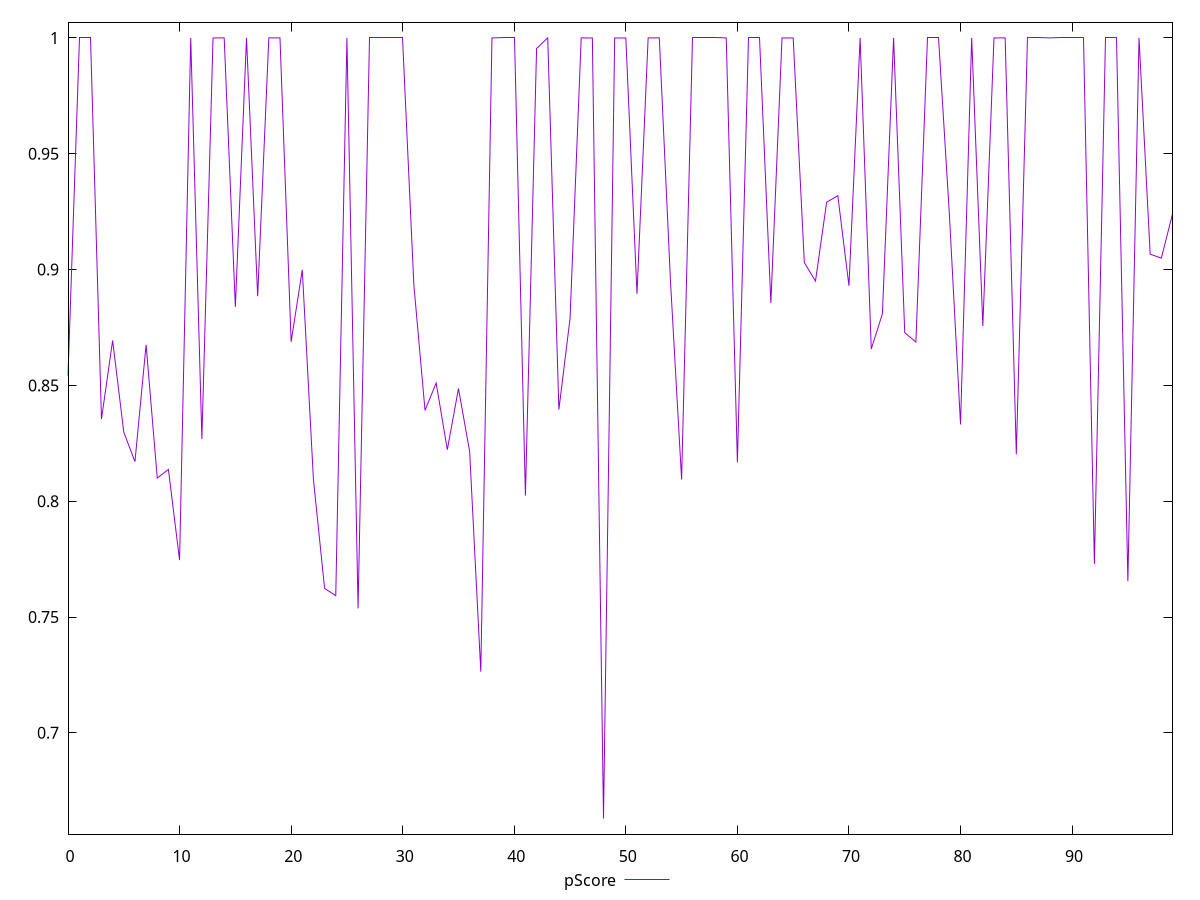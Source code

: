 reset

$pScore <<EOF
0 0.8541858679607344
1 0.9999991383424105
2 0.9999991924329614
3 0.8354520078010058
4 0.8693743979205676
5 0.8297784632557814
6 0.8170798653332646
7 0.8675060186257603
8 0.8100020793671299
9 0.8137168650175307
10 0.7745685315443427
11 0.9999994095340343
12 0.8268599553764435
13 0.9999835160068853
14 0.999999261288818
15 0.8839271216196133
16 0.9999966970477272
17 0.8884905956888085
18 0.9999996634011246
19 0.9999994242719548
20 0.8688381477924136
21 0.899902796738237
22 0.8092452908731791
23 0.7623587695346437
24 0.7592071834018219
25 0.9999995658448333
26 0.7537202538611427
27 0.9999976267273115
28 0.9999977258687183
29 0.9999991249802458
30 0.9999976957208603
31 0.8933981692678373
32 0.8392034661987743
33 0.8510183369607196
34 0.8222328063025072
35 0.8486654414615816
36 0.8213962002291998
37 0.7263896605349043
38 0.9999580948214509
39 0.9999994825785357
40 0.999999216591309
41 0.8024081171701245
42 0.9954318990976867
43 0.9999976628999092
44 0.8395579304659845
45 0.878967878331067
46 0.9999993926917434
47 0.9999700967018932
48 0.6630169676431161
49 0.9999669558492446
50 0.9999777611364058
51 0.8895154635841497
52 0.9999984564386433
53 0.9999961732663338
54 0.8952187292784075
55 0.8093256252218697
56 0.9999987125017197
57 0.9999993582634962
58 0.9999992575265293
59 0.999989250376911
60 0.8167783394357647
61 0.999998807421523
62 0.9999992131408989
63 0.8855364030046321
64 0.9999993487794787
65 0.999969795019592
66 0.903004591112601
67 0.8950296899562272
68 0.9290716126954414
69 0.931908274819474
70 0.8929954644848925
71 0.9999996626545978
72 0.865657762100628
73 0.8809563233208868
74 0.99999378688786
75 0.8727387709849603
76 0.8687200815423592
77 0.9999993479310174
78 0.999998922957871
79 0.9239748816075686
80 0.8331276818100144
81 0.9999993946930679
82 0.8756180306602828
83 0.9999951427794489
84 0.9999983556273644
85 0.8202386050460765
86 0.9999983205792605
87 0.9999991273976405
88 0.99999690484758
89 0.9999980104601061
90 0.9999986275196502
91 0.9999988741250594
92 0.7729820243335459
93 0.9999984470962278
94 0.9999986073460588
95 0.7654691755813345
96 0.9999991876315054
97 0.9066432605056547
98 0.9049347766276249
99 0.9239447591136098
EOF

set key outside below
set xrange [0:99]
set yrange [0.656277313727956:1.0067393173162846]
set trange [0.656277313727956:1.0067393173162846]
set terminal svg size 640, 500 enhanced background rgb 'white'
set output "reports/report_00028_2021-02-24T12-49-42.674Z/bootup-time/samples/agenda/pScore/values.svg"

plot $pScore title "pScore" with line

reset

